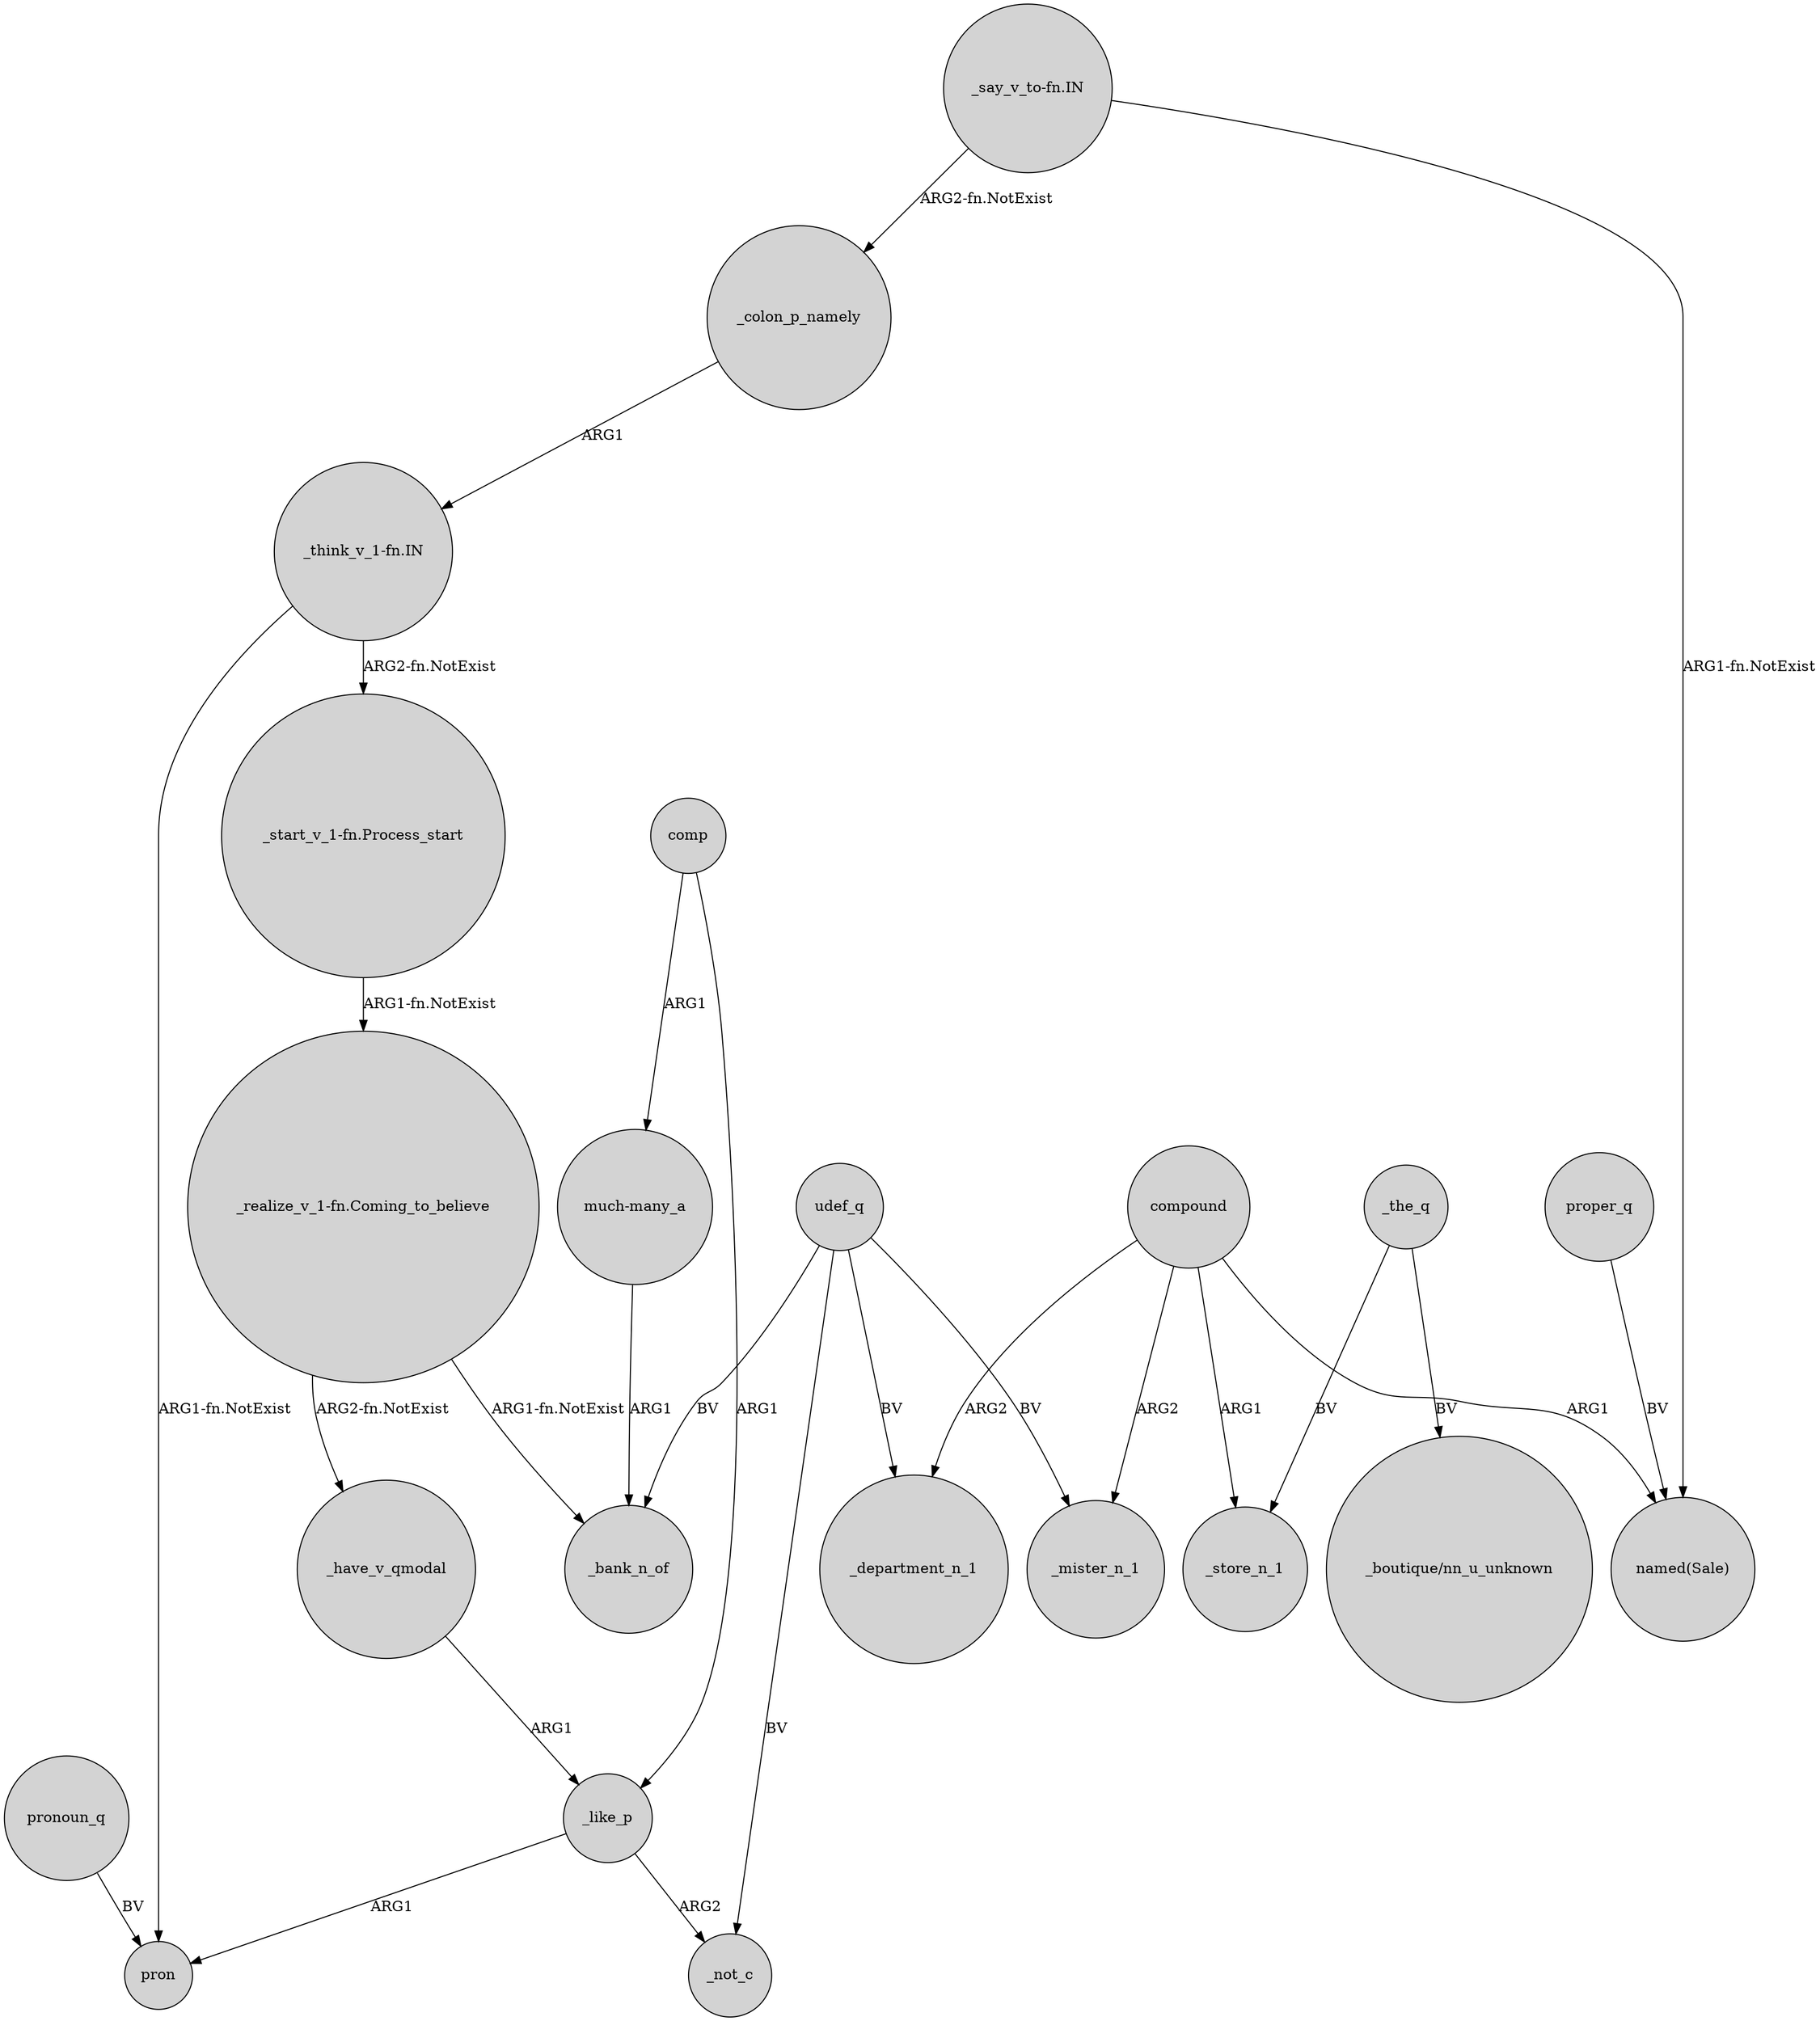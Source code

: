 digraph {
	node [shape=circle style=filled]
	_colon_p_namely -> "_think_v_1-fn.IN" [label=ARG1]
	udef_q -> _department_n_1 [label=BV]
	"_start_v_1-fn.Process_start" -> "_realize_v_1-fn.Coming_to_believe" [label="ARG1-fn.NotExist"]
	compound -> _store_n_1 [label=ARG1]
	"_think_v_1-fn.IN" -> pron [label="ARG1-fn.NotExist"]
	_like_p -> _not_c [label=ARG2]
	"_say_v_to-fn.IN" -> _colon_p_namely [label="ARG2-fn.NotExist"]
	compound -> _mister_n_1 [label=ARG2]
	"_realize_v_1-fn.Coming_to_believe" -> _have_v_qmodal [label="ARG2-fn.NotExist"]
	udef_q -> _mister_n_1 [label=BV]
	compound -> _department_n_1 [label=ARG2]
	_like_p -> pron [label=ARG1]
	"_think_v_1-fn.IN" -> "_start_v_1-fn.Process_start" [label="ARG2-fn.NotExist"]
	_the_q -> _store_n_1 [label=BV]
	pronoun_q -> pron [label=BV]
	comp -> "much-many_a" [label=ARG1]
	comp -> _like_p [label=ARG1]
	_the_q -> "_boutique/nn_u_unknown" [label=BV]
	compound -> "named(Sale)" [label=ARG1]
	proper_q -> "named(Sale)" [label=BV]
	"much-many_a" -> _bank_n_of [label=ARG1]
	udef_q -> _not_c [label=BV]
	"_say_v_to-fn.IN" -> "named(Sale)" [label="ARG1-fn.NotExist"]
	_have_v_qmodal -> _like_p [label=ARG1]
	udef_q -> _bank_n_of [label=BV]
	"_realize_v_1-fn.Coming_to_believe" -> _bank_n_of [label="ARG1-fn.NotExist"]
}
